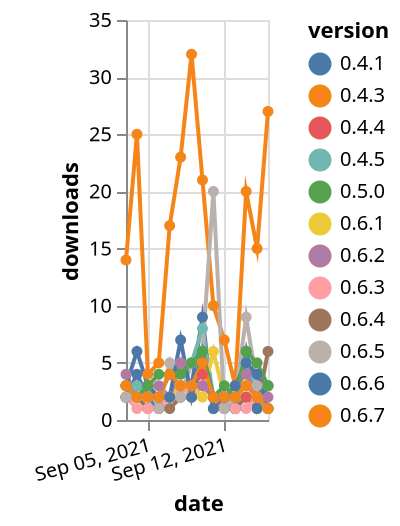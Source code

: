 {"$schema": "https://vega.github.io/schema/vega-lite/v5.json", "description": "A simple bar chart with embedded data.", "data": {"values": [{"date": "2021-09-03", "total": 3873, "delta": 2, "version": "0.6.4"}, {"date": "2021-09-04", "total": 3875, "delta": 2, "version": "0.6.4"}, {"date": "2021-09-05", "total": 3876, "delta": 1, "version": "0.6.4"}, {"date": "2021-09-06", "total": 3877, "delta": 1, "version": "0.6.4"}, {"date": "2021-09-07", "total": 3878, "delta": 1, "version": "0.6.4"}, {"date": "2021-09-08", "total": 3880, "delta": 2, "version": "0.6.4"}, {"date": "2021-09-09", "total": 3882, "delta": 2, "version": "0.6.4"}, {"date": "2021-09-10", "total": 3887, "delta": 5, "version": "0.6.4"}, {"date": "2021-09-11", "total": 3888, "delta": 1, "version": "0.6.4"}, {"date": "2021-09-12", "total": 3890, "delta": 2, "version": "0.6.4"}, {"date": "2021-09-13", "total": 3891, "delta": 1, "version": "0.6.4"}, {"date": "2021-09-14", "total": 3893, "delta": 2, "version": "0.6.4"}, {"date": "2021-09-15", "total": 3894, "delta": 1, "version": "0.6.4"}, {"date": "2021-09-16", "total": 3900, "delta": 6, "version": "0.6.4"}, {"date": "2021-09-03", "total": 6704, "delta": 2, "version": "0.6.6"}, {"date": "2021-09-04", "total": 6708, "delta": 4, "version": "0.6.6"}, {"date": "2021-09-05", "total": 6710, "delta": 2, "version": "0.6.6"}, {"date": "2021-09-06", "total": 6711, "delta": 1, "version": "0.6.6"}, {"date": "2021-09-07", "total": 6713, "delta": 2, "version": "0.6.6"}, {"date": "2021-09-08", "total": 6716, "delta": 3, "version": "0.6.6"}, {"date": "2021-09-09", "total": 6719, "delta": 3, "version": "0.6.6"}, {"date": "2021-09-10", "total": 6728, "delta": 9, "version": "0.6.6"}, {"date": "2021-09-11", "total": 6729, "delta": 1, "version": "0.6.6"}, {"date": "2021-09-12", "total": 6730, "delta": 1, "version": "0.6.6"}, {"date": "2021-09-13", "total": 6731, "delta": 1, "version": "0.6.6"}, {"date": "2021-09-14", "total": 6737, "delta": 6, "version": "0.6.6"}, {"date": "2021-09-15", "total": 6738, "delta": 1, "version": "0.6.6"}, {"date": "2021-09-16", "total": 6741, "delta": 3, "version": "0.6.6"}, {"date": "2021-09-03", "total": 1481, "delta": 2, "version": "0.6.3"}, {"date": "2021-09-04", "total": 1482, "delta": 1, "version": "0.6.3"}, {"date": "2021-09-05", "total": 1483, "delta": 1, "version": "0.6.3"}, {"date": "2021-09-06", "total": 1484, "delta": 1, "version": "0.6.3"}, {"date": "2021-09-07", "total": 1486, "delta": 2, "version": "0.6.3"}, {"date": "2021-09-08", "total": 1489, "delta": 3, "version": "0.6.3"}, {"date": "2021-09-09", "total": 1491, "delta": 2, "version": "0.6.3"}, {"date": "2021-09-10", "total": 1494, "delta": 3, "version": "0.6.3"}, {"date": "2021-09-11", "total": 1496, "delta": 2, "version": "0.6.3"}, {"date": "2021-09-12", "total": 1498, "delta": 2, "version": "0.6.3"}, {"date": "2021-09-13", "total": 1499, "delta": 1, "version": "0.6.3"}, {"date": "2021-09-14", "total": 1500, "delta": 1, "version": "0.6.3"}, {"date": "2021-09-15", "total": 1502, "delta": 2, "version": "0.6.3"}, {"date": "2021-09-16", "total": 1503, "delta": 1, "version": "0.6.3"}, {"date": "2021-09-03", "total": 2930, "delta": 2, "version": "0.4.4"}, {"date": "2021-09-04", "total": 2932, "delta": 2, "version": "0.4.4"}, {"date": "2021-09-05", "total": 2934, "delta": 2, "version": "0.4.4"}, {"date": "2021-09-06", "total": 2936, "delta": 2, "version": "0.4.4"}, {"date": "2021-09-07", "total": 2938, "delta": 2, "version": "0.4.4"}, {"date": "2021-09-08", "total": 2941, "delta": 3, "version": "0.4.4"}, {"date": "2021-09-09", "total": 2944, "delta": 3, "version": "0.4.4"}, {"date": "2021-09-10", "total": 2948, "delta": 4, "version": "0.4.4"}, {"date": "2021-09-11", "total": 2950, "delta": 2, "version": "0.4.4"}, {"date": "2021-09-12", "total": 2952, "delta": 2, "version": "0.4.4"}, {"date": "2021-09-13", "total": 2954, "delta": 2, "version": "0.4.4"}, {"date": "2021-09-14", "total": 2956, "delta": 2, "version": "0.4.4"}, {"date": "2021-09-15", "total": 2958, "delta": 2, "version": "0.4.4"}, {"date": "2021-09-16", "total": 2959, "delta": 1, "version": "0.4.4"}, {"date": "2021-09-03", "total": 7830, "delta": 2, "version": "0.4.5"}, {"date": "2021-09-04", "total": 7833, "delta": 3, "version": "0.4.5"}, {"date": "2021-09-05", "total": 7835, "delta": 2, "version": "0.4.5"}, {"date": "2021-09-06", "total": 7837, "delta": 2, "version": "0.4.5"}, {"date": "2021-09-07", "total": 7839, "delta": 2, "version": "0.4.5"}, {"date": "2021-09-08", "total": 7844, "delta": 5, "version": "0.4.5"}, {"date": "2021-09-09", "total": 7849, "delta": 5, "version": "0.4.5"}, {"date": "2021-09-10", "total": 7857, "delta": 8, "version": "0.4.5"}, {"date": "2021-09-11", "total": 7859, "delta": 2, "version": "0.4.5"}, {"date": "2021-09-12", "total": 7861, "delta": 2, "version": "0.4.5"}, {"date": "2021-09-13", "total": 7863, "delta": 2, "version": "0.4.5"}, {"date": "2021-09-14", "total": 7868, "delta": 5, "version": "0.4.5"}, {"date": "2021-09-15", "total": 7870, "delta": 2, "version": "0.4.5"}, {"date": "2021-09-16", "total": 7871, "delta": 1, "version": "0.4.5"}, {"date": "2021-09-03", "total": 2035, "delta": 3, "version": "0.6.1"}, {"date": "2021-09-04", "total": 2037, "delta": 2, "version": "0.6.1"}, {"date": "2021-09-05", "total": 2039, "delta": 2, "version": "0.6.1"}, {"date": "2021-09-06", "total": 2041, "delta": 2, "version": "0.6.1"}, {"date": "2021-09-07", "total": 2043, "delta": 2, "version": "0.6.1"}, {"date": "2021-09-08", "total": 2046, "delta": 3, "version": "0.6.1"}, {"date": "2021-09-09", "total": 2049, "delta": 3, "version": "0.6.1"}, {"date": "2021-09-10", "total": 2051, "delta": 2, "version": "0.6.1"}, {"date": "2021-09-11", "total": 2057, "delta": 6, "version": "0.6.1"}, {"date": "2021-09-12", "total": 2059, "delta": 2, "version": "0.6.1"}, {"date": "2021-09-13", "total": 2061, "delta": 2, "version": "0.6.1"}, {"date": "2021-09-14", "total": 2064, "delta": 3, "version": "0.6.1"}, {"date": "2021-09-15", "total": 2066, "delta": 2, "version": "0.6.1"}, {"date": "2021-09-16", "total": 2067, "delta": 1, "version": "0.6.1"}, {"date": "2021-09-03", "total": 3748, "delta": 4, "version": "0.6.2"}, {"date": "2021-09-04", "total": 3750, "delta": 2, "version": "0.6.2"}, {"date": "2021-09-05", "total": 3753, "delta": 3, "version": "0.6.2"}, {"date": "2021-09-06", "total": 3756, "delta": 3, "version": "0.6.2"}, {"date": "2021-09-07", "total": 3758, "delta": 2, "version": "0.6.2"}, {"date": "2021-09-08", "total": 3763, "delta": 5, "version": "0.6.2"}, {"date": "2021-09-09", "total": 3766, "delta": 3, "version": "0.6.2"}, {"date": "2021-09-10", "total": 3769, "delta": 3, "version": "0.6.2"}, {"date": "2021-09-11", "total": 3771, "delta": 2, "version": "0.6.2"}, {"date": "2021-09-12", "total": 3773, "delta": 2, "version": "0.6.2"}, {"date": "2021-09-13", "total": 3776, "delta": 3, "version": "0.6.2"}, {"date": "2021-09-14", "total": 3780, "delta": 4, "version": "0.6.2"}, {"date": "2021-09-15", "total": 3782, "delta": 2, "version": "0.6.2"}, {"date": "2021-09-16", "total": 3784, "delta": 2, "version": "0.6.2"}, {"date": "2021-09-03", "total": 562, "delta": 14, "version": "0.6.7"}, {"date": "2021-09-04", "total": 587, "delta": 25, "version": "0.6.7"}, {"date": "2021-09-05", "total": 591, "delta": 4, "version": "0.6.7"}, {"date": "2021-09-06", "total": 596, "delta": 5, "version": "0.6.7"}, {"date": "2021-09-07", "total": 613, "delta": 17, "version": "0.6.7"}, {"date": "2021-09-08", "total": 636, "delta": 23, "version": "0.6.7"}, {"date": "2021-09-09", "total": 668, "delta": 32, "version": "0.6.7"}, {"date": "2021-09-10", "total": 689, "delta": 21, "version": "0.6.7"}, {"date": "2021-09-11", "total": 699, "delta": 10, "version": "0.6.7"}, {"date": "2021-09-12", "total": 706, "delta": 7, "version": "0.6.7"}, {"date": "2021-09-13", "total": 709, "delta": 3, "version": "0.6.7"}, {"date": "2021-09-14", "total": 729, "delta": 20, "version": "0.6.7"}, {"date": "2021-09-15", "total": 744, "delta": 15, "version": "0.6.7"}, {"date": "2021-09-16", "total": 771, "delta": 27, "version": "0.6.7"}, {"date": "2021-09-03", "total": 9500, "delta": 2, "version": "0.6.5"}, {"date": "2021-09-04", "total": 9502, "delta": 2, "version": "0.6.5"}, {"date": "2021-09-05", "total": 9505, "delta": 3, "version": "0.6.5"}, {"date": "2021-09-06", "total": 9506, "delta": 1, "version": "0.6.5"}, {"date": "2021-09-07", "total": 9511, "delta": 5, "version": "0.6.5"}, {"date": "2021-09-08", "total": 9513, "delta": 2, "version": "0.6.5"}, {"date": "2021-09-09", "total": 9518, "delta": 5, "version": "0.6.5"}, {"date": "2021-09-10", "total": 9524, "delta": 6, "version": "0.6.5"}, {"date": "2021-09-11", "total": 9544, "delta": 20, "version": "0.6.5"}, {"date": "2021-09-12", "total": 9545, "delta": 1, "version": "0.6.5"}, {"date": "2021-09-13", "total": 9547, "delta": 2, "version": "0.6.5"}, {"date": "2021-09-14", "total": 9556, "delta": 9, "version": "0.6.5"}, {"date": "2021-09-15", "total": 9559, "delta": 3, "version": "0.6.5"}, {"date": "2021-09-16", "total": 9562, "delta": 3, "version": "0.6.5"}, {"date": "2021-09-03", "total": 7055, "delta": 3, "version": "0.4.1"}, {"date": "2021-09-04", "total": 7061, "delta": 6, "version": "0.4.1"}, {"date": "2021-09-05", "total": 7064, "delta": 3, "version": "0.4.1"}, {"date": "2021-09-06", "total": 7066, "delta": 2, "version": "0.4.1"}, {"date": "2021-09-07", "total": 7068, "delta": 2, "version": "0.4.1"}, {"date": "2021-09-08", "total": 7075, "delta": 7, "version": "0.4.1"}, {"date": "2021-09-09", "total": 7077, "delta": 2, "version": "0.4.1"}, {"date": "2021-09-10", "total": 7083, "delta": 6, "version": "0.4.1"}, {"date": "2021-09-11", "total": 7085, "delta": 2, "version": "0.4.1"}, {"date": "2021-09-12", "total": 7087, "delta": 2, "version": "0.4.1"}, {"date": "2021-09-13", "total": 7090, "delta": 3, "version": "0.4.1"}, {"date": "2021-09-14", "total": 7095, "delta": 5, "version": "0.4.1"}, {"date": "2021-09-15", "total": 7099, "delta": 4, "version": "0.4.1"}, {"date": "2021-09-16", "total": 7100, "delta": 1, "version": "0.4.1"}, {"date": "2021-09-03", "total": 10494, "delta": 3, "version": "0.5.0"}, {"date": "2021-09-04", "total": 10496, "delta": 2, "version": "0.5.0"}, {"date": "2021-09-05", "total": 10499, "delta": 3, "version": "0.5.0"}, {"date": "2021-09-06", "total": 10503, "delta": 4, "version": "0.5.0"}, {"date": "2021-09-07", "total": 10507, "delta": 4, "version": "0.5.0"}, {"date": "2021-09-08", "total": 10511, "delta": 4, "version": "0.5.0"}, {"date": "2021-09-09", "total": 10516, "delta": 5, "version": "0.5.0"}, {"date": "2021-09-10", "total": 10522, "delta": 6, "version": "0.5.0"}, {"date": "2021-09-11", "total": 10524, "delta": 2, "version": "0.5.0"}, {"date": "2021-09-12", "total": 10527, "delta": 3, "version": "0.5.0"}, {"date": "2021-09-13", "total": 10529, "delta": 2, "version": "0.5.0"}, {"date": "2021-09-14", "total": 10535, "delta": 6, "version": "0.5.0"}, {"date": "2021-09-15", "total": 10540, "delta": 5, "version": "0.5.0"}, {"date": "2021-09-16", "total": 10543, "delta": 3, "version": "0.5.0"}, {"date": "2021-09-03", "total": 6870, "delta": 3, "version": "0.4.3"}, {"date": "2021-09-04", "total": 6872, "delta": 2, "version": "0.4.3"}, {"date": "2021-09-05", "total": 6874, "delta": 2, "version": "0.4.3"}, {"date": "2021-09-06", "total": 6876, "delta": 2, "version": "0.4.3"}, {"date": "2021-09-07", "total": 6880, "delta": 4, "version": "0.4.3"}, {"date": "2021-09-08", "total": 6883, "delta": 3, "version": "0.4.3"}, {"date": "2021-09-09", "total": 6886, "delta": 3, "version": "0.4.3"}, {"date": "2021-09-10", "total": 6891, "delta": 5, "version": "0.4.3"}, {"date": "2021-09-11", "total": 6893, "delta": 2, "version": "0.4.3"}, {"date": "2021-09-12", "total": 6895, "delta": 2, "version": "0.4.3"}, {"date": "2021-09-13", "total": 6897, "delta": 2, "version": "0.4.3"}, {"date": "2021-09-14", "total": 6900, "delta": 3, "version": "0.4.3"}, {"date": "2021-09-15", "total": 6902, "delta": 2, "version": "0.4.3"}, {"date": "2021-09-16", "total": 6903, "delta": 1, "version": "0.4.3"}]}, "width": "container", "mark": {"type": "line", "point": {"filled": true}}, "encoding": {"x": {"field": "date", "type": "temporal", "timeUnit": "yearmonthdate", "title": "date", "axis": {"labelAngle": -15}}, "y": {"field": "delta", "type": "quantitative", "title": "downloads"}, "color": {"field": "version", "type": "nominal"}, "tooltip": {"field": "delta"}}}